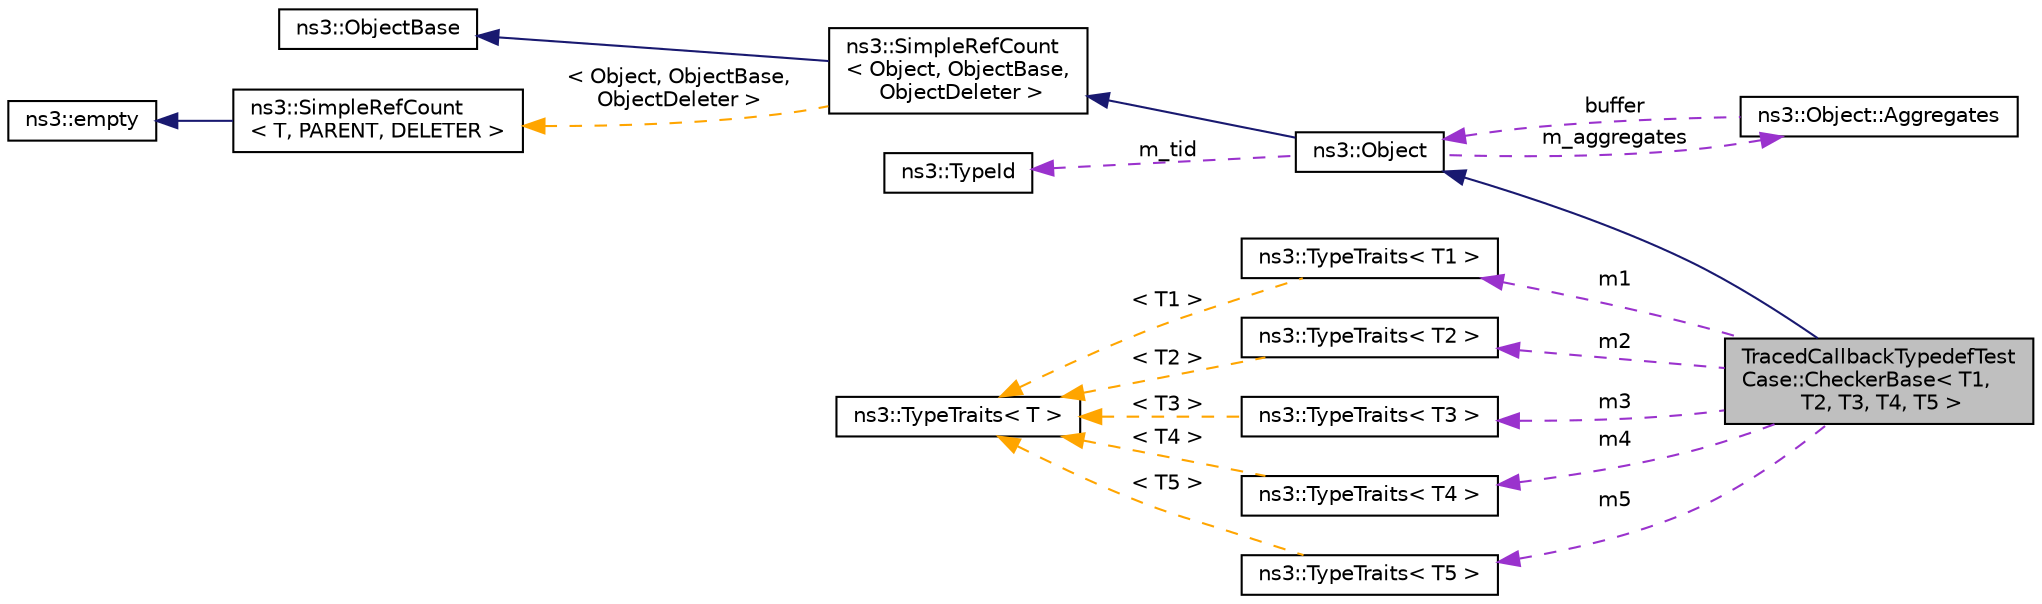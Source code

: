 digraph "TracedCallbackTypedefTestCase::CheckerBase&lt; T1, T2, T3, T4, T5 &gt;"
{
 // LATEX_PDF_SIZE
  edge [fontname="Helvetica",fontsize="10",labelfontname="Helvetica",labelfontsize="10"];
  node [fontname="Helvetica",fontsize="10",shape=record];
  rankdir="LR";
  Node1 [label="TracedCallbackTypedefTest\lCase::CheckerBase\< T1,\l T2, T3, T4, T5 \>",height=0.2,width=0.4,color="black", fillcolor="grey75", style="filled", fontcolor="black",tooltip="Invoker boilerplate."];
  Node2 -> Node1 [dir="back",color="midnightblue",fontsize="10",style="solid",fontname="Helvetica"];
  Node2 [label="ns3::Object",height=0.2,width=0.4,color="black", fillcolor="white", style="filled",URL="$classns3_1_1_object.html",tooltip="A base class which provides memory management and object aggregation."];
  Node3 -> Node2 [dir="back",color="midnightblue",fontsize="10",style="solid",fontname="Helvetica"];
  Node3 [label="ns3::SimpleRefCount\l\< Object, ObjectBase,\l ObjectDeleter \>",height=0.2,width=0.4,color="black", fillcolor="white", style="filled",URL="$classns3_1_1_simple_ref_count.html",tooltip=" "];
  Node4 -> Node3 [dir="back",color="midnightblue",fontsize="10",style="solid",fontname="Helvetica"];
  Node4 [label="ns3::ObjectBase",height=0.2,width=0.4,color="black", fillcolor="white", style="filled",URL="$classns3_1_1_object_base.html",tooltip="Anchor the ns-3 type and attribute system."];
  Node5 -> Node3 [dir="back",color="orange",fontsize="10",style="dashed",label=" \< Object, ObjectBase,\l ObjectDeleter \>" ,fontname="Helvetica"];
  Node5 [label="ns3::SimpleRefCount\l\< T, PARENT, DELETER \>",height=0.2,width=0.4,color="black", fillcolor="white", style="filled",URL="$classns3_1_1_simple_ref_count.html",tooltip="A template-based reference counting class."];
  Node6 -> Node5 [dir="back",color="midnightblue",fontsize="10",style="solid",fontname="Helvetica"];
  Node6 [label="ns3::empty",height=0.2,width=0.4,color="black", fillcolor="white", style="filled",URL="$classns3_1_1empty.html",tooltip="make Callback use a separate empty type"];
  Node7 -> Node2 [dir="back",color="darkorchid3",fontsize="10",style="dashed",label=" m_tid" ,fontname="Helvetica"];
  Node7 [label="ns3::TypeId",height=0.2,width=0.4,color="black", fillcolor="white", style="filled",URL="$classns3_1_1_type_id.html",tooltip="a unique identifier for an interface."];
  Node8 -> Node2 [dir="back",color="darkorchid3",fontsize="10",style="dashed",label=" m_aggregates" ,fontname="Helvetica"];
  Node8 [label="ns3::Object::Aggregates",height=0.2,width=0.4,color="black", fillcolor="white", style="filled",URL="$structns3_1_1_object_1_1_aggregates.html",tooltip="The list of Objects aggregated to this one."];
  Node2 -> Node8 [dir="back",color="darkorchid3",fontsize="10",style="dashed",label=" buffer" ,fontname="Helvetica"];
  Node9 -> Node1 [dir="back",color="darkorchid3",fontsize="10",style="dashed",label=" m1" ,fontname="Helvetica"];
  Node9 [label="ns3::TypeTraits\< T1 \>",height=0.2,width=0.4,color="black", fillcolor="white", style="filled",URL="$structns3_1_1_type_traits.html",tooltip=" "];
  Node10 -> Node9 [dir="back",color="orange",fontsize="10",style="dashed",label=" \< T1 \>" ,fontname="Helvetica"];
  Node10 [label="ns3::TypeTraits\< T \>",height=0.2,width=0.4,color="black", fillcolor="white", style="filled",URL="$structns3_1_1_type_traits.html",tooltip="Inspect a type to deduce its features."];
  Node11 -> Node1 [dir="back",color="darkorchid3",fontsize="10",style="dashed",label=" m2" ,fontname="Helvetica"];
  Node11 [label="ns3::TypeTraits\< T2 \>",height=0.2,width=0.4,color="black", fillcolor="white", style="filled",URL="$structns3_1_1_type_traits.html",tooltip=" "];
  Node10 -> Node11 [dir="back",color="orange",fontsize="10",style="dashed",label=" \< T2 \>" ,fontname="Helvetica"];
  Node12 -> Node1 [dir="back",color="darkorchid3",fontsize="10",style="dashed",label=" m3" ,fontname="Helvetica"];
  Node12 [label="ns3::TypeTraits\< T3 \>",height=0.2,width=0.4,color="black", fillcolor="white", style="filled",URL="$structns3_1_1_type_traits.html",tooltip=" "];
  Node10 -> Node12 [dir="back",color="orange",fontsize="10",style="dashed",label=" \< T3 \>" ,fontname="Helvetica"];
  Node13 -> Node1 [dir="back",color="darkorchid3",fontsize="10",style="dashed",label=" m4" ,fontname="Helvetica"];
  Node13 [label="ns3::TypeTraits\< T4 \>",height=0.2,width=0.4,color="black", fillcolor="white", style="filled",URL="$structns3_1_1_type_traits.html",tooltip=" "];
  Node10 -> Node13 [dir="back",color="orange",fontsize="10",style="dashed",label=" \< T4 \>" ,fontname="Helvetica"];
  Node14 -> Node1 [dir="back",color="darkorchid3",fontsize="10",style="dashed",label=" m5" ,fontname="Helvetica"];
  Node14 [label="ns3::TypeTraits\< T5 \>",height=0.2,width=0.4,color="black", fillcolor="white", style="filled",URL="$structns3_1_1_type_traits.html",tooltip=" "];
  Node10 -> Node14 [dir="back",color="orange",fontsize="10",style="dashed",label=" \< T5 \>" ,fontname="Helvetica"];
}
